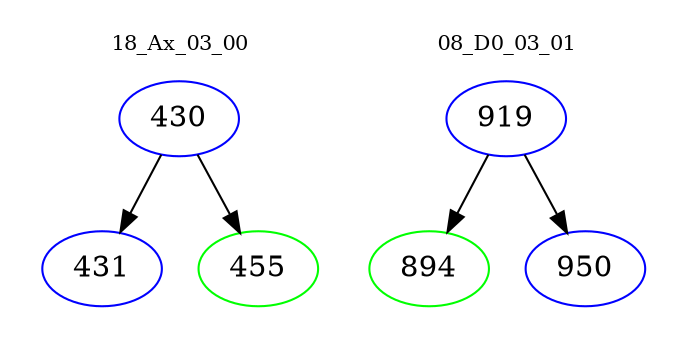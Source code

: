 digraph{
subgraph cluster_0 {
color = white
label = "18_Ax_03_00";
fontsize=10;
T0_430 [label="430", color="blue"]
T0_430 -> T0_431 [color="black"]
T0_431 [label="431", color="blue"]
T0_430 -> T0_455 [color="black"]
T0_455 [label="455", color="green"]
}
subgraph cluster_1 {
color = white
label = "08_D0_03_01";
fontsize=10;
T1_919 [label="919", color="blue"]
T1_919 -> T1_894 [color="black"]
T1_894 [label="894", color="green"]
T1_919 -> T1_950 [color="black"]
T1_950 [label="950", color="blue"]
}
}
